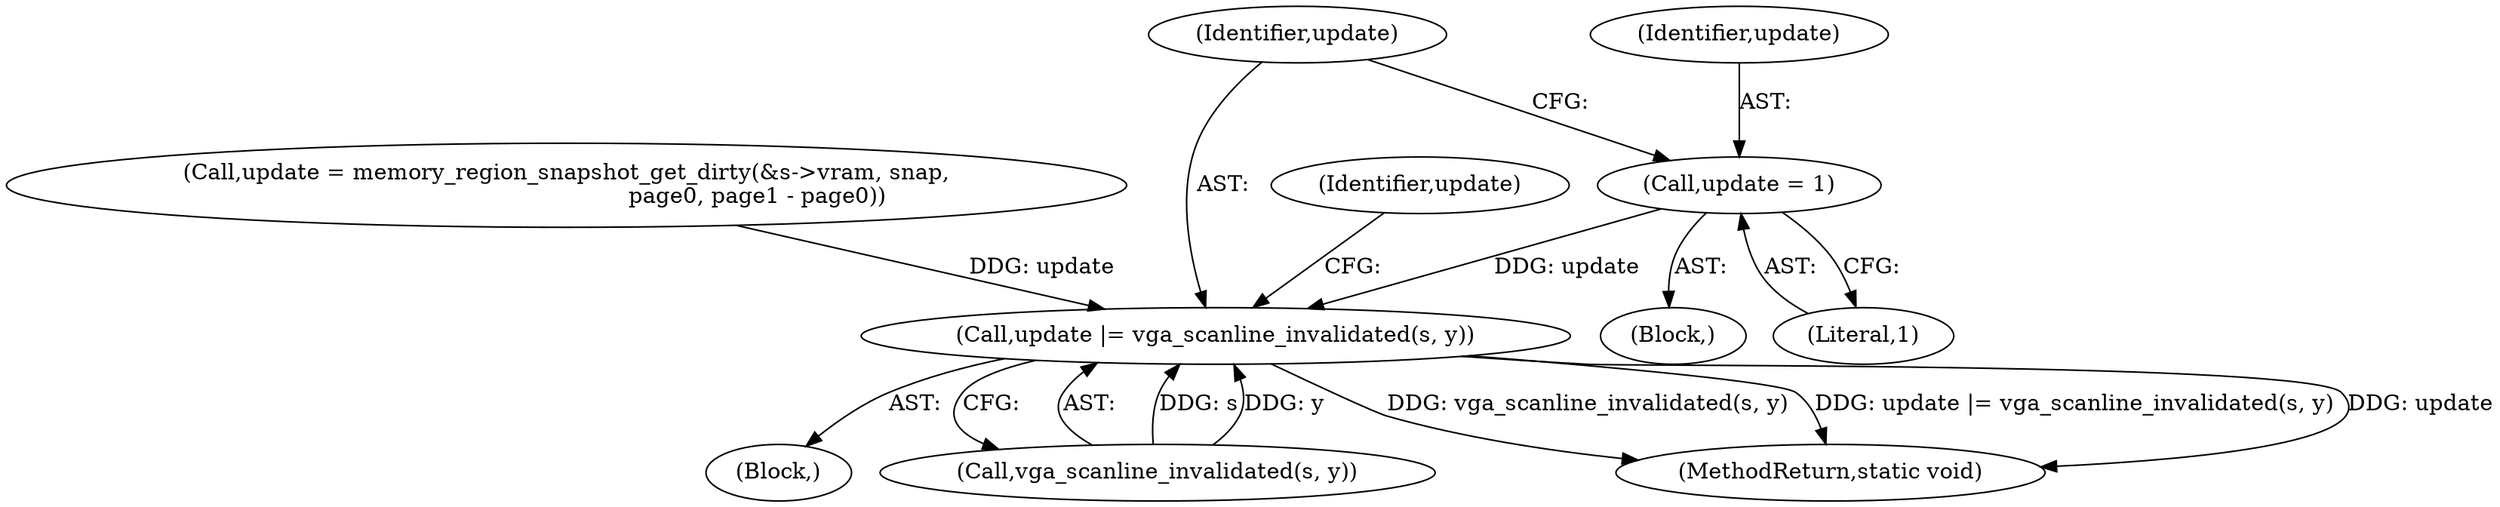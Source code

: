 digraph "0_qemu_bfc56535f793c557aa754c50213fc5f882e6482d@API" {
"1000793" [label="(Call,update = 1)"];
"1000810" [label="(Call,update |= vga_scanline_invalidated(s, y))"];
"1000795" [label="(Literal,1)"];
"1000793" [label="(Call,update = 1)"];
"1000714" [label="(Block,)"];
"1000798" [label="(Call,update = memory_region_snapshot_get_dirty(&s->vram, snap,\n                                                      page0, page1 - page0))"];
"1000811" [label="(Identifier,update)"];
"1000792" [label="(Block,)"];
"1000812" [label="(Call,vga_scanline_invalidated(s, y))"];
"1000794" [label="(Identifier,update)"];
"1000810" [label="(Call,update |= vga_scanline_invalidated(s, y))"];
"1000816" [label="(Identifier,update)"];
"1000939" [label="(MethodReturn,static void)"];
"1000793" -> "1000792"  [label="AST: "];
"1000793" -> "1000795"  [label="CFG: "];
"1000794" -> "1000793"  [label="AST: "];
"1000795" -> "1000793"  [label="AST: "];
"1000811" -> "1000793"  [label="CFG: "];
"1000793" -> "1000810"  [label="DDG: update"];
"1000810" -> "1000714"  [label="AST: "];
"1000810" -> "1000812"  [label="CFG: "];
"1000811" -> "1000810"  [label="AST: "];
"1000812" -> "1000810"  [label="AST: "];
"1000816" -> "1000810"  [label="CFG: "];
"1000810" -> "1000939"  [label="DDG: update |= vga_scanline_invalidated(s, y)"];
"1000810" -> "1000939"  [label="DDG: update"];
"1000810" -> "1000939"  [label="DDG: vga_scanline_invalidated(s, y)"];
"1000798" -> "1000810"  [label="DDG: update"];
"1000812" -> "1000810"  [label="DDG: s"];
"1000812" -> "1000810"  [label="DDG: y"];
}
